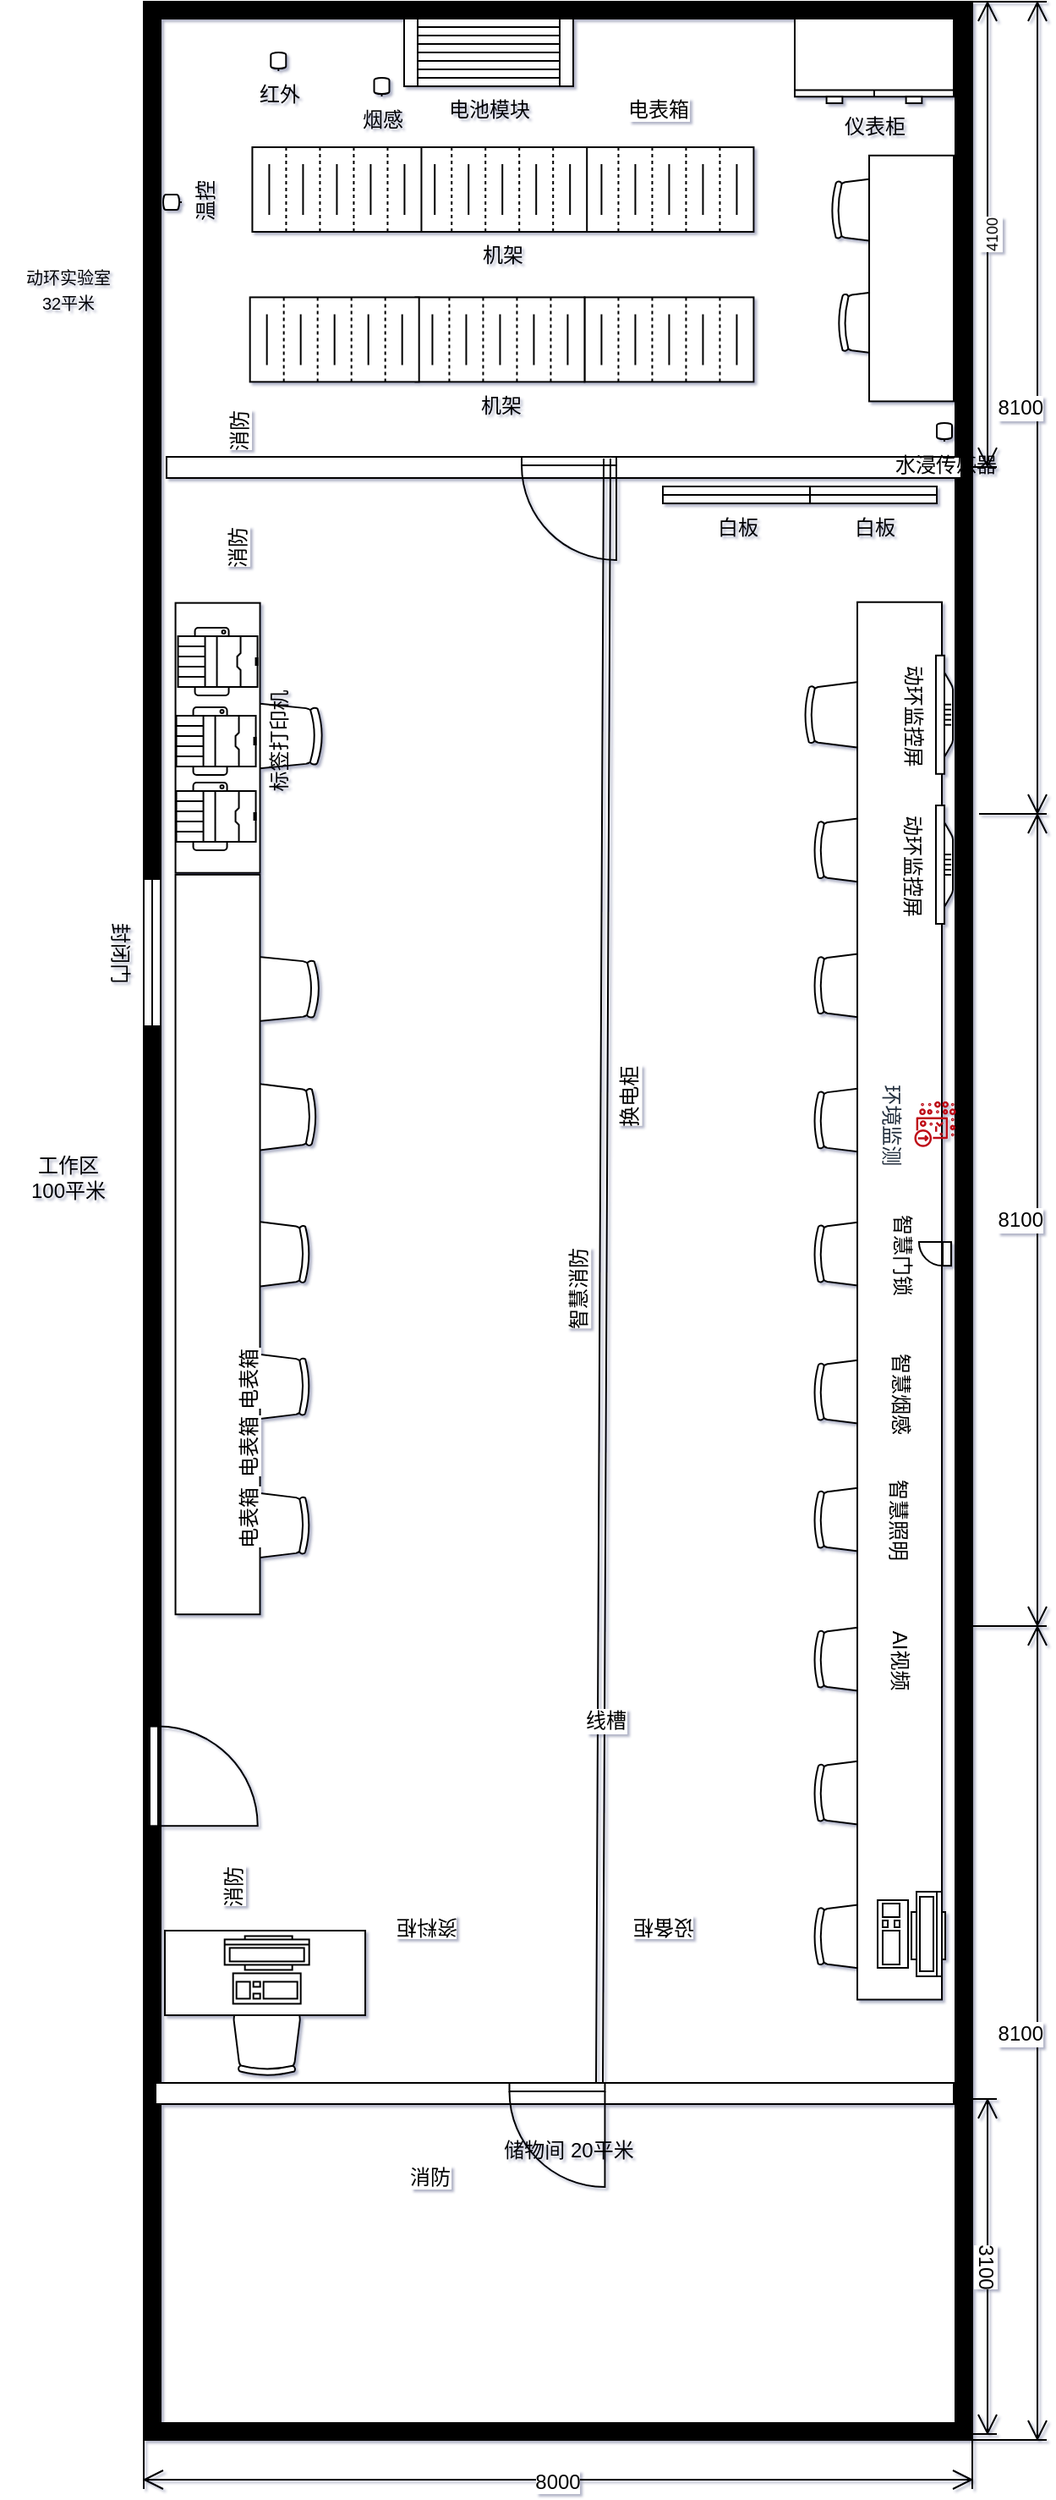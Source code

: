 <mxfile version="12.6.4" type="github">
  <diagram name="实验室配置规划 - 2" id="hIaG1d23uMoZKyvzl2Gw">
    <mxGraphModel dx="1278" dy="588" grid="1" gridSize="10" guides="1" tooltips="1" connect="1" arrows="1" fold="1" page="1" pageScale="1" pageWidth="827" pageHeight="1169" math="0" shadow="1">
      <root>
        <mxCell id="QP8rZjMDF7SxziBEXOg2-0"/>
        <mxCell id="QP8rZjMDF7SxziBEXOg2-1" parent="QP8rZjMDF7SxziBEXOg2-0"/>
        <mxCell id="9YrOTjthCxl5oQ5vqpAE-4" value="" style="verticalLabelPosition=bottom;html=1;verticalAlign=top;align=center;shape=mxgraph.floorplan.office_chair;shadow=0;rotation=90;" parent="QP8rZjMDF7SxziBEXOg2-1" vertex="1">
          <mxGeometry x="335.66" y="447.5" width="40" height="53" as="geometry"/>
        </mxCell>
        <mxCell id="QP8rZjMDF7SxziBEXOg2-11" value="" style="verticalLabelPosition=bottom;html=1;verticalAlign=top;align=center;shape=mxgraph.floorplan.office_chair;shadow=0;rotation=-90;" parent="QP8rZjMDF7SxziBEXOg2-1" vertex="1">
          <mxGeometry x="668" y="440" width="40" height="42.78" as="geometry"/>
        </mxCell>
        <mxCell id="QP8rZjMDF7SxziBEXOg2-16" value="" style="verticalLabelPosition=bottom;html=1;verticalAlign=top;align=center;shape=mxgraph.floorplan.office_chair;shadow=0;rotation=-90;" parent="QP8rZjMDF7SxziBEXOg2-1" vertex="1">
          <mxGeometry x="673.5" y="520" width="40" height="42.78" as="geometry"/>
        </mxCell>
        <mxCell id="QP8rZjMDF7SxziBEXOg2-2" value="" style="verticalLabelPosition=bottom;html=1;verticalAlign=top;align=center;shape=mxgraph.floorplan.office_chair;shadow=0;rotation=-90;" parent="QP8rZjMDF7SxziBEXOg2-1" vertex="1">
          <mxGeometry x="673.5" y="600" width="40" height="42.78" as="geometry"/>
        </mxCell>
        <mxCell id="QP8rZjMDF7SxziBEXOg2-3" value="" style="verticalLabelPosition=bottom;html=1;verticalAlign=top;align=center;shape=mxgraph.floorplan.office_chair;shadow=0;rotation=-90;" parent="QP8rZjMDF7SxziBEXOg2-1" vertex="1">
          <mxGeometry x="673.5" y="679.61" width="40" height="42.78" as="geometry"/>
        </mxCell>
        <mxCell id="QP8rZjMDF7SxziBEXOg2-4" value="" style="verticalLabelPosition=bottom;html=1;verticalAlign=top;align=center;shape=mxgraph.floorplan.office_chair;shadow=0;rotation=-90;" parent="QP8rZjMDF7SxziBEXOg2-1" vertex="1">
          <mxGeometry x="673.5" y="758.66" width="40" height="42.78" as="geometry"/>
        </mxCell>
        <mxCell id="QP8rZjMDF7SxziBEXOg2-5" value="" style="verticalLabelPosition=bottom;html=1;verticalAlign=top;align=center;shape=mxgraph.floorplan.office_chair;shadow=0;rotation=-90;" parent="QP8rZjMDF7SxziBEXOg2-1" vertex="1">
          <mxGeometry x="673.5" y="840.22" width="40" height="42.78" as="geometry"/>
        </mxCell>
        <mxCell id="QP8rZjMDF7SxziBEXOg2-6" value="" style="verticalLabelPosition=bottom;html=1;verticalAlign=top;align=center;shape=mxgraph.floorplan.office_chair;shadow=0;rotation=-90;" parent="QP8rZjMDF7SxziBEXOg2-1" vertex="1">
          <mxGeometry x="673.5" y="915.72" width="40" height="42.78" as="geometry"/>
        </mxCell>
        <mxCell id="QP8rZjMDF7SxziBEXOg2-7" value="" style="verticalLabelPosition=bottom;html=1;verticalAlign=top;align=center;shape=mxgraph.floorplan.office_chair;shadow=0;rotation=-90;" parent="QP8rZjMDF7SxziBEXOg2-1" vertex="1">
          <mxGeometry x="673.5" y="998.22" width="40" height="42.78" as="geometry"/>
        </mxCell>
        <mxCell id="QP8rZjMDF7SxziBEXOg2-8" value="" style="verticalLabelPosition=bottom;html=1;verticalAlign=top;align=center;shape=mxgraph.floorplan.office_chair;shadow=0;rotation=-90;" parent="QP8rZjMDF7SxziBEXOg2-1" vertex="1">
          <mxGeometry x="673.5" y="1077.22" width="40" height="42.78" as="geometry"/>
        </mxCell>
        <mxCell id="QP8rZjMDF7SxziBEXOg2-9" value="" style="verticalLabelPosition=bottom;html=1;verticalAlign=top;align=center;shape=mxgraph.floorplan.office_chair;shadow=0;rotation=-90;" parent="QP8rZjMDF7SxziBEXOg2-1" vertex="1">
          <mxGeometry x="673.5" y="1162" width="40" height="42.78" as="geometry"/>
        </mxCell>
        <mxCell id="QP8rZjMDF7SxziBEXOg2-10" value="" style="shape=rect;shadow=0;rotation=-90;" parent="QP8rZjMDF7SxziBEXOg2-1" vertex="1">
          <mxGeometry x="310.05" y="782.82" width="825.92" height="50" as="geometry"/>
        </mxCell>
        <mxCell id="QP8rZjMDF7SxziBEXOg2-12" value="" style="verticalLabelPosition=bottom;html=1;verticalAlign=top;align=center;shape=mxgraph.floorplan.office_chair;shadow=0;rotation=90;" parent="QP8rZjMDF7SxziBEXOg2-1" vertex="1">
          <mxGeometry x="336.75" y="677.66" width="40" height="43" as="geometry"/>
        </mxCell>
        <mxCell id="QP8rZjMDF7SxziBEXOg2-13" value="" style="verticalLabelPosition=bottom;html=1;verticalAlign=top;align=center;shape=mxgraph.floorplan.office_chair;shadow=0;rotation=90;" parent="QP8rZjMDF7SxziBEXOg2-1" vertex="1">
          <mxGeometry x="333.78" y="597" width="40" height="53" as="geometry"/>
        </mxCell>
        <mxCell id="QP8rZjMDF7SxziBEXOg2-14" value="" style="verticalLabelPosition=bottom;html=1;verticalAlign=top;align=center;shape=mxgraph.floorplan.office_chair;shadow=0;rotation=90;" parent="QP8rZjMDF7SxziBEXOg2-1" vertex="1">
          <mxGeometry x="332.84" y="837" width="40" height="43" as="geometry"/>
        </mxCell>
        <mxCell id="QP8rZjMDF7SxziBEXOg2-15" value="" style="verticalLabelPosition=bottom;html=1;verticalAlign=top;align=center;shape=mxgraph.floorplan.office_chair;shadow=0;rotation=90;" parent="QP8rZjMDF7SxziBEXOg2-1" vertex="1">
          <mxGeometry x="332.84" y="758.66" width="40" height="43" as="geometry"/>
        </mxCell>
        <mxCell id="QP8rZjMDF7SxziBEXOg2-17" value="" style="verticalLabelPosition=bottom;html=1;verticalAlign=top;align=center;shape=mxgraph.floorplan.wallCorner;fillColor=#000000;" parent="QP8rZjMDF7SxziBEXOg2-1" vertex="1">
          <mxGeometry x="276" y="40" width="490" height="450" as="geometry"/>
        </mxCell>
        <mxCell id="QP8rZjMDF7SxziBEXOg2-18" value="" style="verticalLabelPosition=bottom;html=1;verticalAlign=top;align=center;shape=mxgraph.floorplan.wall;fillColor=#000000;direction=south;" parent="QP8rZjMDF7SxziBEXOg2-1" vertex="1">
          <mxGeometry x="276" y="452" width="10" height="438" as="geometry"/>
        </mxCell>
        <mxCell id="QP8rZjMDF7SxziBEXOg2-19" value="" style="verticalLabelPosition=bottom;html=1;verticalAlign=top;align=center;shape=mxgraph.floorplan.wallU;fillColor=#000000;rotation=-180;" parent="QP8rZjMDF7SxziBEXOg2-1" vertex="1">
          <mxGeometry x="276" y="883" width="490" height="598" as="geometry"/>
        </mxCell>
        <mxCell id="QP8rZjMDF7SxziBEXOg2-20" value="" style="verticalLabelPosition=bottom;html=1;verticalAlign=top;align=center;shape=mxgraph.floorplan.wall;fillColor=#000000;direction=south;" parent="QP8rZjMDF7SxziBEXOg2-1" vertex="1">
          <mxGeometry x="756" y="50" width="10" height="991" as="geometry"/>
        </mxCell>
        <mxCell id="QP8rZjMDF7SxziBEXOg2-21" value="&lt;font style=&quot;font-size: 12px&quot;&gt;8000&lt;/font&gt;" style="shape=dimension;whiteSpace=wrap;html=1;align=center;points=[];verticalAlign=bottom;spacingBottom=-5;labelBackgroundColor=#ffffff" parent="QP8rZjMDF7SxziBEXOg2-1" vertex="1">
          <mxGeometry x="276" y="1470" width="490" height="40" as="geometry"/>
        </mxCell>
        <mxCell id="QP8rZjMDF7SxziBEXOg2-22" value="&lt;font style=&quot;font-size: 12px&quot;&gt;8100&lt;/font&gt;" style="shape=dimension;direction=north;whiteSpace=wrap;html=1;align=right;points=[];verticalAlign=middle;labelBackgroundColor=#ffffff" parent="QP8rZjMDF7SxziBEXOg2-1" vertex="1">
          <mxGeometry x="770" y="40" width="40" height="480" as="geometry"/>
        </mxCell>
        <mxCell id="QP8rZjMDF7SxziBEXOg2-23" value="&lt;font style=&quot;font-size: 12px&quot;&gt;8100&lt;/font&gt;" style="shape=dimension;direction=north;whiteSpace=wrap;html=1;align=right;points=[];verticalAlign=middle;labelBackgroundColor=#ffffff" parent="QP8rZjMDF7SxziBEXOg2-1" vertex="1">
          <mxGeometry x="764" y="1000" width="46" height="481" as="geometry"/>
        </mxCell>
        <mxCell id="QP8rZjMDF7SxziBEXOg2-24" value="&lt;font style=&quot;font-size: 12px&quot;&gt;8100&lt;/font&gt;" style="shape=dimension;direction=north;whiteSpace=wrap;html=1;align=right;points=[];verticalAlign=middle;labelBackgroundColor=#ffffff" parent="QP8rZjMDF7SxziBEXOg2-1" vertex="1">
          <mxGeometry x="770" y="520" width="40" height="480" as="geometry"/>
        </mxCell>
        <mxCell id="QP8rZjMDF7SxziBEXOg2-25" value="" style="shape=rect;dashed=0;shadow=0;html=1;whiteSpace=wrap;rotation=-180;" parent="QP8rZjMDF7SxziBEXOg2-1" vertex="1">
          <mxGeometry x="289.5" y="309" width="470" height="12.5" as="geometry"/>
        </mxCell>
        <mxCell id="QP8rZjMDF7SxziBEXOg2-26" value="&lt;font style=&quot;font-size: 10px&quot;&gt;动环实验室&lt;br&gt;32平米&lt;/font&gt;" style="text;html=1;align=center;verticalAlign=middle;resizable=0;points=[];autosize=1;rotation=0;" parent="QP8rZjMDF7SxziBEXOg2-1" vertex="1">
          <mxGeometry x="191.06" y="195" width="80" height="30" as="geometry"/>
        </mxCell>
        <mxCell id="QP8rZjMDF7SxziBEXOg2-28" value="&lt;font style=&quot;font-size: 12px&quot;&gt;3100&lt;/font&gt;" style="shape=dimension;direction=west;whiteSpace=wrap;html=1;align=center;points=[];verticalAlign=top;spacingTop=-8;labelBackgroundColor=#ffffff;rotation=90;" parent="QP8rZjMDF7SxziBEXOg2-1" vertex="1">
          <mxGeometry x="666.5" y="1363.5" width="198" height="30" as="geometry"/>
        </mxCell>
        <mxCell id="QP8rZjMDF7SxziBEXOg2-29" value="&lt;font style=&quot;font-size: 12px&quot;&gt;储物间 20平米&lt;/font&gt;" style="text;html=1;align=center;verticalAlign=middle;resizable=0;points=[];autosize=1;rotation=0;" parent="QP8rZjMDF7SxziBEXOg2-1" vertex="1">
          <mxGeometry x="481.5" y="1300" width="90" height="20" as="geometry"/>
        </mxCell>
        <mxCell id="QP8rZjMDF7SxziBEXOg2-30" value="&lt;font style=&quot;font-size: 9px&quot;&gt;4100&lt;/font&gt;" style="shape=dimension;whiteSpace=wrap;html=1;align=center;points=[];verticalAlign=bottom;spacingBottom=-5;labelBackgroundColor=#ffffff;rotation=-90;" parent="QP8rZjMDF7SxziBEXOg2-1" vertex="1">
          <mxGeometry x="632.22" y="166.78" width="275.06" height="21.5" as="geometry"/>
        </mxCell>
        <mxCell id="QP8rZjMDF7SxziBEXOg2-31" value="" style="shape=rect;dashed=0;shadow=0;html=1;whiteSpace=wrap;rotation=-180;" parent="QP8rZjMDF7SxziBEXOg2-1" vertex="1">
          <mxGeometry x="283" y="1270" width="472" height="12.5" as="geometry"/>
        </mxCell>
        <mxCell id="QP8rZjMDF7SxziBEXOg2-32" value="" style="verticalLabelPosition=bottom;html=1;verticalAlign=top;align=center;shape=mxgraph.floorplan.doorRight;aspect=fixed;rotation=0;" parent="QP8rZjMDF7SxziBEXOg2-1" vertex="1">
          <mxGeometry x="499.5" y="309" width="56" height="59.5" as="geometry"/>
        </mxCell>
        <mxCell id="QP8rZjMDF7SxziBEXOg2-33" value="&lt;font style=&quot;font-size: 12px&quot;&gt;工作区&lt;br&gt;100平米&lt;/font&gt;" style="text;html=1;align=center;verticalAlign=middle;resizable=0;points=[];autosize=1;rotation=0;" parent="QP8rZjMDF7SxziBEXOg2-1" vertex="1">
          <mxGeometry x="201.06" y="720" width="60" height="30" as="geometry"/>
        </mxCell>
        <mxCell id="QP8rZjMDF7SxziBEXOg2-34" value="" style="verticalLabelPosition=bottom;html=1;verticalAlign=top;align=center;shape=mxgraph.floorplan.doorLeft;aspect=fixed;rotation=-90;" parent="QP8rZjMDF7SxziBEXOg2-1" vertex="1">
          <mxGeometry x="281.34" y="1057.44" width="58.88" height="62.56" as="geometry"/>
        </mxCell>
        <mxCell id="QP8rZjMDF7SxziBEXOg2-35" value="" style="verticalLabelPosition=bottom;align=center;dashed=0;html=1;verticalAlign=top;shape=mxgraph.pid.filters.press_filter;" parent="QP8rZjMDF7SxziBEXOg2-1" vertex="1">
          <mxGeometry x="536.72" y="126" width="100" height="50" as="geometry"/>
        </mxCell>
        <mxCell id="QP8rZjMDF7SxziBEXOg2-36" value="机架" style="verticalLabelPosition=bottom;align=center;dashed=0;html=1;verticalAlign=top;shape=mxgraph.pid.filters.press_filter;" parent="QP8rZjMDF7SxziBEXOg2-1" vertex="1">
          <mxGeometry x="438.1" y="126" width="100" height="50" as="geometry"/>
        </mxCell>
        <mxCell id="QP8rZjMDF7SxziBEXOg2-37" value="" style="verticalLabelPosition=bottom;align=center;dashed=0;html=1;verticalAlign=top;shape=mxgraph.pid.filters.press_filter;" parent="QP8rZjMDF7SxziBEXOg2-1" vertex="1">
          <mxGeometry x="340.22" y="126" width="100" height="50" as="geometry"/>
        </mxCell>
        <mxCell id="QP8rZjMDF7SxziBEXOg2-38" value="" style="verticalLabelPosition=bottom;align=center;dashed=0;html=1;verticalAlign=top;shape=mxgraph.pid.filters.press_filter;" parent="QP8rZjMDF7SxziBEXOg2-1" vertex="1">
          <mxGeometry x="536.72" y="214.7" width="100" height="50" as="geometry"/>
        </mxCell>
        <mxCell id="QP8rZjMDF7SxziBEXOg2-39" value="机架" style="verticalLabelPosition=bottom;align=center;dashed=0;html=1;verticalAlign=top;shape=mxgraph.pid.filters.press_filter;" parent="QP8rZjMDF7SxziBEXOg2-1" vertex="1">
          <mxGeometry x="436.72" y="214.7" width="100" height="50" as="geometry"/>
        </mxCell>
        <mxCell id="QP8rZjMDF7SxziBEXOg2-40" value="" style="verticalLabelPosition=bottom;align=center;dashed=0;html=1;verticalAlign=top;shape=mxgraph.pid.filters.press_filter;" parent="QP8rZjMDF7SxziBEXOg2-1" vertex="1">
          <mxGeometry x="338.84" y="214.7" width="100" height="50" as="geometry"/>
        </mxCell>
        <mxCell id="QP8rZjMDF7SxziBEXOg2-41" value="" style="verticalLabelPosition=bottom;html=1;verticalAlign=top;align=center;shape=mxgraph.floorplan.office_chair;shadow=0;rotation=90;" parent="QP8rZjMDF7SxziBEXOg2-1" vertex="1">
          <mxGeometry x="332.84" y="919" width="40" height="43" as="geometry"/>
        </mxCell>
        <mxCell id="QP8rZjMDF7SxziBEXOg2-42" value="" style="shape=rect;shadow=0;rotation=90;" parent="QP8rZjMDF7SxziBEXOg2-1" vertex="1">
          <mxGeometry x="240.01" y="450.1" width="159.55" height="50" as="geometry"/>
        </mxCell>
        <mxCell id="QP8rZjMDF7SxziBEXOg2-43" value="" style="verticalLabelPosition=bottom;html=1;verticalAlign=top;align=center;shape=mxgraph.floorplan.workstation;shadow=0;flipV=1;rotation=-90;" parent="QP8rZjMDF7SxziBEXOg2-1" vertex="1">
          <mxGeometry x="705.01" y="1162" width="50" height="40" as="geometry"/>
        </mxCell>
        <mxCell id="QP8rZjMDF7SxziBEXOg2-44" value="仪表柜" style="verticalLabelPosition=bottom;html=1;verticalAlign=top;align=center;shape=mxgraph.floorplan.dresser;rotation=0;" parent="QP8rZjMDF7SxziBEXOg2-1" vertex="1">
          <mxGeometry x="661" y="50" width="94" height="50" as="geometry"/>
        </mxCell>
        <mxCell id="QP8rZjMDF7SxziBEXOg2-45" value="动环监控屏" style="verticalLabelPosition=bottom;html=1;verticalAlign=top;align=center;shape=mxgraph.floorplan.flat_tv;rotation=90;" parent="QP8rZjMDF7SxziBEXOg2-1" vertex="1">
          <mxGeometry x="714.5" y="545" width="70" height="10" as="geometry"/>
        </mxCell>
        <mxCell id="QP8rZjMDF7SxziBEXOg2-47" value="白板" style="verticalLabelPosition=bottom;html=1;verticalAlign=top;align=center;shape=mxgraph.floorplan.window;" parent="QP8rZjMDF7SxziBEXOg2-1" vertex="1">
          <mxGeometry x="670" y="326.5" width="75" height="10" as="geometry"/>
        </mxCell>
        <mxCell id="QP8rZjMDF7SxziBEXOg2-48" value="白板" style="verticalLabelPosition=bottom;html=1;verticalAlign=top;align=center;shape=mxgraph.floorplan.window;" parent="QP8rZjMDF7SxziBEXOg2-1" vertex="1">
          <mxGeometry x="583" y="326.5" width="87" height="10" as="geometry"/>
        </mxCell>
        <mxCell id="QP8rZjMDF7SxziBEXOg2-49" value="水浸传感器" style="verticalLabelPosition=bottom;align=center;dashed=0;html=1;verticalAlign=top;shape=mxgraph.pid.piping.pulsation_dampener;" parent="QP8rZjMDF7SxziBEXOg2-1" vertex="1">
          <mxGeometry x="745" y="289" width="9" height="11" as="geometry"/>
        </mxCell>
        <mxCell id="QP8rZjMDF7SxziBEXOg2-50" value="电池模块" style="shape=mxgraph.pid.heat_exchangers.fixed_straight_tubes_heat_exchanger;html=1;pointerEvents=1;align=center;verticalLabelPosition=bottom;verticalAlign=top;dashed=0;" parent="QP8rZjMDF7SxziBEXOg2-1" vertex="1">
          <mxGeometry x="430" y="50" width="100" height="40" as="geometry"/>
        </mxCell>
        <mxCell id="QP8rZjMDF7SxziBEXOg2-51" value="" style="shape=image;html=1;verticalAlign=top;verticalLabelPosition=bottom;labelBackgroundColor=#ffffff;imageAspect=0;aspect=fixed;image=https://cdn0.iconfinder.com/data/icons/30-hardware-line-icons/64/Web-cam-128.png" parent="QP8rZjMDF7SxziBEXOg2-1" vertex="1">
          <mxGeometry x="736" y="50" width="20" height="20" as="geometry"/>
        </mxCell>
        <mxCell id="QP8rZjMDF7SxziBEXOg2-52" value="" style="shape=image;html=1;verticalAlign=top;verticalLabelPosition=bottom;labelBackgroundColor=#ffffff;imageAspect=0;aspect=fixed;image=https://cdn0.iconfinder.com/data/icons/30-hardware-line-icons/64/Web-cam-128.png" parent="QP8rZjMDF7SxziBEXOg2-1" vertex="1">
          <mxGeometry x="286" y="321.5" width="20" height="20" as="geometry"/>
        </mxCell>
        <mxCell id="QP8rZjMDF7SxziBEXOg2-53" value="" style="shape=image;html=1;verticalAlign=top;verticalLabelPosition=bottom;labelBackgroundColor=#ffffff;imageAspect=0;aspect=fixed;image=https://cdn0.iconfinder.com/data/icons/30-hardware-line-icons/64/Web-cam-128.png" parent="QP8rZjMDF7SxziBEXOg2-1" vertex="1">
          <mxGeometry x="738.5" y="1450" width="20" height="20" as="geometry"/>
        </mxCell>
        <mxCell id="QP8rZjMDF7SxziBEXOg2-54" value="" style="shape=image;html=1;verticalAlign=top;verticalLabelPosition=bottom;labelBackgroundColor=#ffffff;imageAspect=0;aspect=fixed;image=https://cdn0.iconfinder.com/data/icons/30-hardware-line-icons/64/Web-cam-128.png" parent="QP8rZjMDF7SxziBEXOg2-1" vertex="1">
          <mxGeometry x="283" y="1451" width="20" height="20" as="geometry"/>
        </mxCell>
        <mxCell id="QP8rZjMDF7SxziBEXOg2-55" value="" style="shape=image;html=1;verticalAlign=top;verticalLabelPosition=bottom;labelBackgroundColor=#ffffff;imageAspect=0;aspect=fixed;image=https://cdn0.iconfinder.com/data/icons/30-hardware-line-icons/64/Web-cam-128.png" parent="QP8rZjMDF7SxziBEXOg2-1" vertex="1">
          <mxGeometry x="283" y="1250" width="20" height="20" as="geometry"/>
        </mxCell>
        <mxCell id="QP8rZjMDF7SxziBEXOg2-56" value="" style="shape=image;html=1;verticalAlign=top;verticalLabelPosition=bottom;labelBackgroundColor=#ffffff;imageAspect=0;aspect=fixed;image=https://cdn0.iconfinder.com/data/icons/30-hardware-line-icons/64/Web-cam-128.png" parent="QP8rZjMDF7SxziBEXOg2-1" vertex="1">
          <mxGeometry x="285" y="50" width="20" height="20" as="geometry"/>
        </mxCell>
        <mxCell id="QP8rZjMDF7SxziBEXOg2-57" value="" style="shape=image;html=1;verticalAlign=top;verticalLabelPosition=bottom;labelBackgroundColor=#ffffff;imageAspect=0;aspect=fixed;image=https://cdn0.iconfinder.com/data/icons/30-hardware-line-icons/64/Web-cam-128.png" parent="QP8rZjMDF7SxziBEXOg2-1" vertex="1">
          <mxGeometry x="405.5" y="184.56" width="20" height="20" as="geometry"/>
        </mxCell>
        <mxCell id="QP8rZjMDF7SxziBEXOg2-58" value="电表箱" style="shape=image;html=1;verticalAlign=top;verticalLabelPosition=bottom;labelBackgroundColor=#ffffff;imageAspect=0;aspect=fixed;image=https://cdn0.iconfinder.com/data/icons/30-hardware-line-icons/64/Cabinet-128.png" parent="QP8rZjMDF7SxziBEXOg2-1" vertex="1">
          <mxGeometry x="560" y="50" width="40" height="40" as="geometry"/>
        </mxCell>
        <mxCell id="QP8rZjMDF7SxziBEXOg2-60" value="" style="shape=image;html=1;verticalAlign=top;verticalLabelPosition=bottom;labelBackgroundColor=#ffffff;imageAspect=0;aspect=fixed;image=https://cdn4.iconfinder.com/data/icons/office-time/512/4-128.png;rotation=-90;" parent="QP8rZjMDF7SxziBEXOg2-1" vertex="1">
          <mxGeometry x="488" y="616.66" width="62" height="62" as="geometry"/>
        </mxCell>
        <mxCell id="QP8rZjMDF7SxziBEXOg2-61" value="温控" style="verticalLabelPosition=bottom;align=center;dashed=0;html=1;verticalAlign=top;shape=mxgraph.pid.piping.pulsation_dampener;rotation=-90;" parent="QP8rZjMDF7SxziBEXOg2-1" vertex="1">
          <mxGeometry x="288.5" y="153" width="9" height="11" as="geometry"/>
        </mxCell>
        <mxCell id="QP8rZjMDF7SxziBEXOg2-62" value="红外" style="verticalLabelPosition=bottom;align=center;dashed=0;html=1;verticalAlign=top;shape=mxgraph.pid.piping.pulsation_dampener;rotation=0;" parent="QP8rZjMDF7SxziBEXOg2-1" vertex="1">
          <mxGeometry x="351.16" y="70" width="9" height="11" as="geometry"/>
        </mxCell>
        <mxCell id="QP8rZjMDF7SxziBEXOg2-63" value="烟感" style="verticalLabelPosition=bottom;align=center;dashed=0;html=1;verticalAlign=top;shape=mxgraph.pid.piping.pulsation_dampener;rotation=0;" parent="QP8rZjMDF7SxziBEXOg2-1" vertex="1">
          <mxGeometry x="412.26" y="85" width="9" height="11" as="geometry"/>
        </mxCell>
        <mxCell id="QP8rZjMDF7SxziBEXOg2-64" value="换电柜" style="shape=image;html=1;verticalAlign=top;verticalLabelPosition=bottom;labelBackgroundColor=#ffffff;imageAspect=0;aspect=fixed;image=https://cdn4.iconfinder.com/data/icons/office-time/512/4-128.png;rotation=-90;" parent="QP8rZjMDF7SxziBEXOg2-1" vertex="1">
          <mxGeometry x="488" y="656.32" width="62" height="62" as="geometry"/>
        </mxCell>
        <mxCell id="QP8rZjMDF7SxziBEXOg2-65" value="" style="shape=image;html=1;verticalAlign=top;verticalLabelPosition=bottom;labelBackgroundColor=#ffffff;imageAspect=0;aspect=fixed;image=https://cdn4.iconfinder.com/data/icons/office-time/512/4-128.png;rotation=-90;" parent="QP8rZjMDF7SxziBEXOg2-1" vertex="1">
          <mxGeometry x="488" y="696.66" width="62" height="62" as="geometry"/>
        </mxCell>
        <mxCell id="QP8rZjMDF7SxziBEXOg2-66" value="" style="shape=image;html=1;verticalAlign=top;verticalLabelPosition=bottom;labelBackgroundColor=#ffffff;imageAspect=0;aspect=fixed;image=https://cdn0.iconfinder.com/data/icons/30-hardware-line-icons/64/Web-cam-128.png" parent="QP8rZjMDF7SxziBEXOg2-1" vertex="1">
          <mxGeometry x="735" y="1250" width="20" height="20" as="geometry"/>
        </mxCell>
        <mxCell id="QP8rZjMDF7SxziBEXOg2-67" value="标签打印机" style="verticalLabelPosition=bottom;html=1;verticalAlign=top;align=center;shape=mxgraph.floorplan.printer;rotation=-90;" parent="QP8rZjMDF7SxziBEXOg2-1" vertex="1">
          <mxGeometry x="298.78" y="453.5" width="40" height="47" as="geometry"/>
        </mxCell>
        <mxCell id="QP8rZjMDF7SxziBEXOg2-68" value="" style="verticalLabelPosition=bottom;html=1;verticalAlign=top;align=center;shape=mxgraph.floorplan.printer;rotation=-90;" parent="QP8rZjMDF7SxziBEXOg2-1" vertex="1">
          <mxGeometry x="299.78" y="406.5" width="40" height="47" as="geometry"/>
        </mxCell>
        <mxCell id="QP8rZjMDF7SxziBEXOg2-69" value="" style="verticalLabelPosition=bottom;html=1;verticalAlign=top;align=center;shape=mxgraph.floorplan.printer;rotation=-90;" parent="QP8rZjMDF7SxziBEXOg2-1" vertex="1">
          <mxGeometry x="298.78" y="498" width="40" height="47" as="geometry"/>
        </mxCell>
        <mxCell id="QP8rZjMDF7SxziBEXOg2-72" value="设备柜" style="shape=image;html=1;verticalAlign=top;verticalLabelPosition=bottom;labelBackgroundColor=#ffffff;imageAspect=0;aspect=fixed;image=https://cdn3.iconfinder.com/data/icons/lined-office-1/64/Artboard_11-128.png;rotation=-180;" parent="QP8rZjMDF7SxziBEXOg2-1" vertex="1">
          <mxGeometry x="545.5" y="1192" width="78" height="78" as="geometry"/>
        </mxCell>
        <mxCell id="QP8rZjMDF7SxziBEXOg2-73" value="资料柜" style="shape=image;html=1;verticalAlign=top;verticalLabelPosition=bottom;labelBackgroundColor=#ffffff;imageAspect=0;aspect=fixed;image=https://cdn3.iconfinder.com/data/icons/lined-office-1/64/Artboard_11-128.png;rotation=-180;" parent="QP8rZjMDF7SxziBEXOg2-1" vertex="1">
          <mxGeometry x="405.5" y="1192" width="78" height="78" as="geometry"/>
        </mxCell>
        <mxCell id="QP8rZjMDF7SxziBEXOg2-74" value="智慧照明" style="shape=image;html=1;verticalAlign=top;verticalLabelPosition=bottom;labelBackgroundColor=#ffffff;imageAspect=0;aspect=fixed;image=https://cdn3.iconfinder.com/data/icons/android-ui-5/10/16-128.png;rotation=90;" parent="QP8rZjMDF7SxziBEXOg2-1" vertex="1">
          <mxGeometry x="736.05" y="919.61" width="35" height="35" as="geometry"/>
        </mxCell>
        <mxCell id="QP8rZjMDF7SxziBEXOg2-75" value="智慧消防" style="shape=image;html=1;verticalAlign=top;verticalLabelPosition=bottom;labelBackgroundColor=#ffffff;imageAspect=0;aspect=fixed;image=https://cdn2.iconfinder.com/data/icons/font-awesome/1792/fire-extinguisher-128.png;rotation=-90;" parent="QP8rZjMDF7SxziBEXOg2-1" vertex="1">
          <mxGeometry x="492.26" y="787.5" width="27.53" height="27.53" as="geometry"/>
        </mxCell>
        <mxCell id="QP8rZjMDF7SxziBEXOg2-76" value="消防" style="shape=image;html=1;verticalAlign=top;verticalLabelPosition=bottom;labelBackgroundColor=#ffffff;imageAspect=0;aspect=fixed;image=https://cdn2.iconfinder.com/data/icons/font-awesome/1792/fire-extinguisher-128.png;rotation=-90;" parent="QP8rZjMDF7SxziBEXOg2-1" vertex="1">
          <mxGeometry x="288.5" y="349" width="29" height="29" as="geometry"/>
        </mxCell>
        <mxCell id="QP8rZjMDF7SxziBEXOg2-77" value="智慧烟感" style="shape=image;html=1;verticalAlign=top;verticalLabelPosition=bottom;labelBackgroundColor=#ffffff;imageAspect=0;aspect=fixed;image=https://cdn4.iconfinder.com/data/icons/winter-1-2/512/Winter-36-128.png;rotation=90;" parent="QP8rZjMDF7SxziBEXOg2-1" vertex="1">
          <mxGeometry x="737.53" y="848" width="28" height="28" as="geometry"/>
        </mxCell>
        <mxCell id="QP8rZjMDF7SxziBEXOg2-78" value="环境监测" style="outlineConnect=0;fontColor=#232F3E;gradientColor=none;fillColor=#BE0917;strokeColor=none;dashed=0;verticalLabelPosition=bottom;verticalAlign=top;align=center;html=1;fontSize=12;fontStyle=0;aspect=fixed;pointerEvents=1;shape=mxgraph.aws4.development_environment;rotation=90;" parent="QP8rZjMDF7SxziBEXOg2-1" vertex="1">
          <mxGeometry x="730.52" y="691.07" width="27.01" height="24.59" as="geometry"/>
        </mxCell>
        <mxCell id="QP8rZjMDF7SxziBEXOg2-79" value="智慧门锁" style="verticalLabelPosition=bottom;html=1;verticalAlign=top;align=center;shape=mxgraph.floorplan.doorLeft;aspect=fixed;rotation=90;" parent="QP8rZjMDF7SxziBEXOg2-1" vertex="1">
          <mxGeometry x="739.04" y="772.6" width="14.02" height="14.9" as="geometry"/>
        </mxCell>
        <mxCell id="QP8rZjMDF7SxziBEXOg2-80" value="" style="verticalLabelPosition=bottom;html=1;verticalAlign=top;align=center;shape=mxgraph.floorplan.office_chair;shadow=0;rotation=-90;" parent="QP8rZjMDF7SxziBEXOg2-1" vertex="1">
          <mxGeometry x="684.03" y="141.56" width="40" height="43" as="geometry"/>
        </mxCell>
        <mxCell id="QP8rZjMDF7SxziBEXOg2-81" value="" style="verticalLabelPosition=bottom;html=1;verticalAlign=top;align=center;shape=mxgraph.floorplan.office_chair;shadow=0;rotation=-90;" parent="QP8rZjMDF7SxziBEXOg2-1" vertex="1">
          <mxGeometry x="688" y="208.2" width="40" height="43" as="geometry"/>
        </mxCell>
        <mxCell id="QP8rZjMDF7SxziBEXOg2-82" value="" style="shape=rect;shadow=0;rotation=-90;" parent="QP8rZjMDF7SxziBEXOg2-1" vertex="1">
          <mxGeometry x="657.36" y="178.55" width="145.31" height="50" as="geometry"/>
        </mxCell>
        <mxCell id="QP8rZjMDF7SxziBEXOg2-83" value="" style="verticalLabelPosition=bottom;html=1;verticalAlign=top;align=center;shape=mxgraph.floorplan.office_chair;shadow=0;rotation=-180;" parent="QP8rZjMDF7SxziBEXOg2-1" vertex="1">
          <mxGeometry x="328.84" y="1223.22" width="40" height="42.78" as="geometry"/>
        </mxCell>
        <mxCell id="QP8rZjMDF7SxziBEXOg2-84" value="" style="shape=rect;shadow=0;rotation=-180;" parent="QP8rZjMDF7SxziBEXOg2-1" vertex="1">
          <mxGeometry x="288.5" y="1180" width="118.5" height="50" as="geometry"/>
        </mxCell>
        <mxCell id="QP8rZjMDF7SxziBEXOg2-85" value="" style="verticalLabelPosition=bottom;html=1;verticalAlign=top;align=center;shape=mxgraph.floorplan.workstation;shadow=0;flipV=1;rotation=-180;" parent="QP8rZjMDF7SxziBEXOg2-1" vertex="1">
          <mxGeometry x="323.84" y="1183.22" width="50" height="40" as="geometry"/>
        </mxCell>
        <mxCell id="QP8rZjMDF7SxziBEXOg2-86" value="AI视频" style="shape=image;html=1;verticalAlign=top;verticalLabelPosition=bottom;labelBackgroundColor=#ffffff;imageAspect=0;aspect=fixed;image=https://cdn0.iconfinder.com/data/icons/30-hardware-line-icons/64/Web-cam-128.png;rotation=90;" parent="QP8rZjMDF7SxziBEXOg2-1" vertex="1">
          <mxGeometry x="737.53" y="1009.61" width="20" height="20" as="geometry"/>
        </mxCell>
        <mxCell id="QP8rZjMDF7SxziBEXOg2-87" value="" style="verticalLabelPosition=bottom;html=1;verticalAlign=top;align=center;shape=mxgraph.floorplan.doorRight;aspect=fixed;rotation=0;" parent="QP8rZjMDF7SxziBEXOg2-1" vertex="1">
          <mxGeometry x="492.26" y="1270" width="56.48" height="60" as="geometry"/>
        </mxCell>
        <mxCell id="QP8rZjMDF7SxziBEXOg2-88" value="消防" style="shape=image;html=1;verticalAlign=top;verticalLabelPosition=bottom;labelBackgroundColor=#ffffff;imageAspect=0;aspect=fixed;image=https://cdn2.iconfinder.com/data/icons/font-awesome/1792/fire-extinguisher-128.png;rotation=-90;" parent="QP8rZjMDF7SxziBEXOg2-1" vertex="1">
          <mxGeometry x="286" y="1140" width="29" height="29" as="geometry"/>
        </mxCell>
        <mxCell id="QP8rZjMDF7SxziBEXOg2-89" value="消防" style="shape=image;html=1;verticalAlign=top;verticalLabelPosition=bottom;labelBackgroundColor=#ffffff;imageAspect=0;aspect=fixed;image=https://cdn2.iconfinder.com/data/icons/font-awesome/1792/fire-extinguisher-128.png;rotation=-90;" parent="QP8rZjMDF7SxziBEXOg2-1" vertex="1">
          <mxGeometry x="289.5" y="280" width="29" height="29" as="geometry"/>
        </mxCell>
        <mxCell id="QP8rZjMDF7SxziBEXOg2-90" value="消防" style="shape=image;html=1;verticalAlign=top;verticalLabelPosition=bottom;labelBackgroundColor=#ffffff;imageAspect=0;aspect=fixed;image=https://cdn2.iconfinder.com/data/icons/font-awesome/1792/fire-extinguisher-128.png;rotation=0;" parent="QP8rZjMDF7SxziBEXOg2-1" vertex="1">
          <mxGeometry x="430" y="1282.5" width="29" height="29" as="geometry"/>
        </mxCell>
        <mxCell id="QP8rZjMDF7SxziBEXOg2-91" value="" style="shape=image;html=1;verticalAlign=top;verticalLabelPosition=bottom;labelBackgroundColor=#ffffff;imageAspect=0;aspect=fixed;image=https://cdn0.iconfinder.com/data/icons/30-hardware-line-icons/64/Web-cam-128.png;rotation=90;" parent="QP8rZjMDF7SxziBEXOg2-1" vertex="1">
          <mxGeometry x="739.04" y="1029.61" width="20" height="20" as="geometry"/>
        </mxCell>
        <mxCell id="QP8rZjMDF7SxziBEXOg2-92" value="" style="shape=image;html=1;verticalAlign=top;verticalLabelPosition=bottom;labelBackgroundColor=#ffffff;imageAspect=0;aspect=fixed;image=https://cdn0.iconfinder.com/data/icons/30-hardware-line-icons/64/Web-cam-128.png;rotation=90;" parent="QP8rZjMDF7SxziBEXOg2-1" vertex="1">
          <mxGeometry x="736.05" y="989.61" width="20" height="20" as="geometry"/>
        </mxCell>
        <mxCell id="9YrOTjthCxl5oQ5vqpAE-0" value="" style="shape=link;html=1;exitX=1;exitY=0;exitDx=0;exitDy=0;entryX=0.902;entryY=0.017;entryDx=0;entryDy=0;entryPerimeter=0;" parent="QP8rZjMDF7SxziBEXOg2-1" source="QP8rZjMDF7SxziBEXOg2-72" target="QP8rZjMDF7SxziBEXOg2-32" edge="1">
          <mxGeometry width="50" height="50" relative="1" as="geometry">
            <mxPoint x="545.5" y="949" as="sourcePoint"/>
            <mxPoint x="545.5" y="349" as="targetPoint"/>
          </mxGeometry>
        </mxCell>
        <mxCell id="9YrOTjthCxl5oQ5vqpAE-1" value="线槽" style="text;html=1;align=center;verticalAlign=middle;resizable=0;points=[];labelBackgroundColor=#ffffff;" parent="9YrOTjthCxl5oQ5vqpAE-0" vertex="1" connectable="0">
          <mxGeometry x="-0.554" y="-2" relative="1" as="geometry">
            <mxPoint as="offset"/>
          </mxGeometry>
        </mxCell>
        <mxCell id="9YrOTjthCxl5oQ5vqpAE-2" value="封闭门" style="verticalLabelPosition=bottom;html=1;verticalAlign=top;align=center;shape=mxgraph.floorplan.window;rotation=90;" parent="QP8rZjMDF7SxziBEXOg2-1" vertex="1">
          <mxGeometry x="237.5" y="597" width="87" height="10" as="geometry"/>
        </mxCell>
        <mxCell id="9YrOTjthCxl5oQ5vqpAE-3" value="" style="shape=rect;shadow=0;rotation=90;" parent="QP8rZjMDF7SxziBEXOg2-1" vertex="1">
          <mxGeometry x="101.18" y="749.51" width="437.19" height="50" as="geometry"/>
        </mxCell>
        <mxCell id="QP8rZjMDF7SxziBEXOg2-59" value="电表箱" style="shape=image;html=1;verticalAlign=top;verticalLabelPosition=bottom;labelBackgroundColor=#ffffff;imageAspect=0;aspect=fixed;image=https://cdn0.iconfinder.com/data/icons/30-hardware-line-icons/64/Cabinet-128.png;rotation=-90;" parent="QP8rZjMDF7SxziBEXOg2-1" vertex="1">
          <mxGeometry x="274.5" y="830" width="50" height="50" as="geometry"/>
        </mxCell>
        <mxCell id="QP8rZjMDF7SxziBEXOg2-70" value="电表箱" style="shape=image;html=1;verticalAlign=top;verticalLabelPosition=bottom;labelBackgroundColor=#ffffff;imageAspect=0;aspect=fixed;image=https://cdn0.iconfinder.com/data/icons/30-hardware-line-icons/64/Cabinet-128.png;rotation=-90;" parent="QP8rZjMDF7SxziBEXOg2-1" vertex="1">
          <mxGeometry x="274.5" y="870" width="50" height="50" as="geometry"/>
        </mxCell>
        <mxCell id="QP8rZjMDF7SxziBEXOg2-71" value="电表箱" style="shape=image;html=1;verticalAlign=top;verticalLabelPosition=bottom;labelBackgroundColor=#ffffff;imageAspect=0;aspect=fixed;image=https://cdn0.iconfinder.com/data/icons/30-hardware-line-icons/64/Cabinet-128.png;rotation=-90;" parent="QP8rZjMDF7SxziBEXOg2-1" vertex="1">
          <mxGeometry x="274.5" y="912" width="50" height="50" as="geometry"/>
        </mxCell>
        <mxCell id="9YrOTjthCxl5oQ5vqpAE-7" value="动环监控屏" style="verticalLabelPosition=bottom;html=1;verticalAlign=top;align=center;shape=mxgraph.floorplan.flat_tv;rotation=90;" parent="QP8rZjMDF7SxziBEXOg2-1" vertex="1">
          <mxGeometry x="714.5" y="456.39" width="70" height="10" as="geometry"/>
        </mxCell>
        <mxCell id="QP8rZjMDF7SxziBEXOg2-93" value="Untitled Layer" parent="QP8rZjMDF7SxziBEXOg2-0"/>
      </root>
    </mxGraphModel>
  </diagram>
</mxfile>
